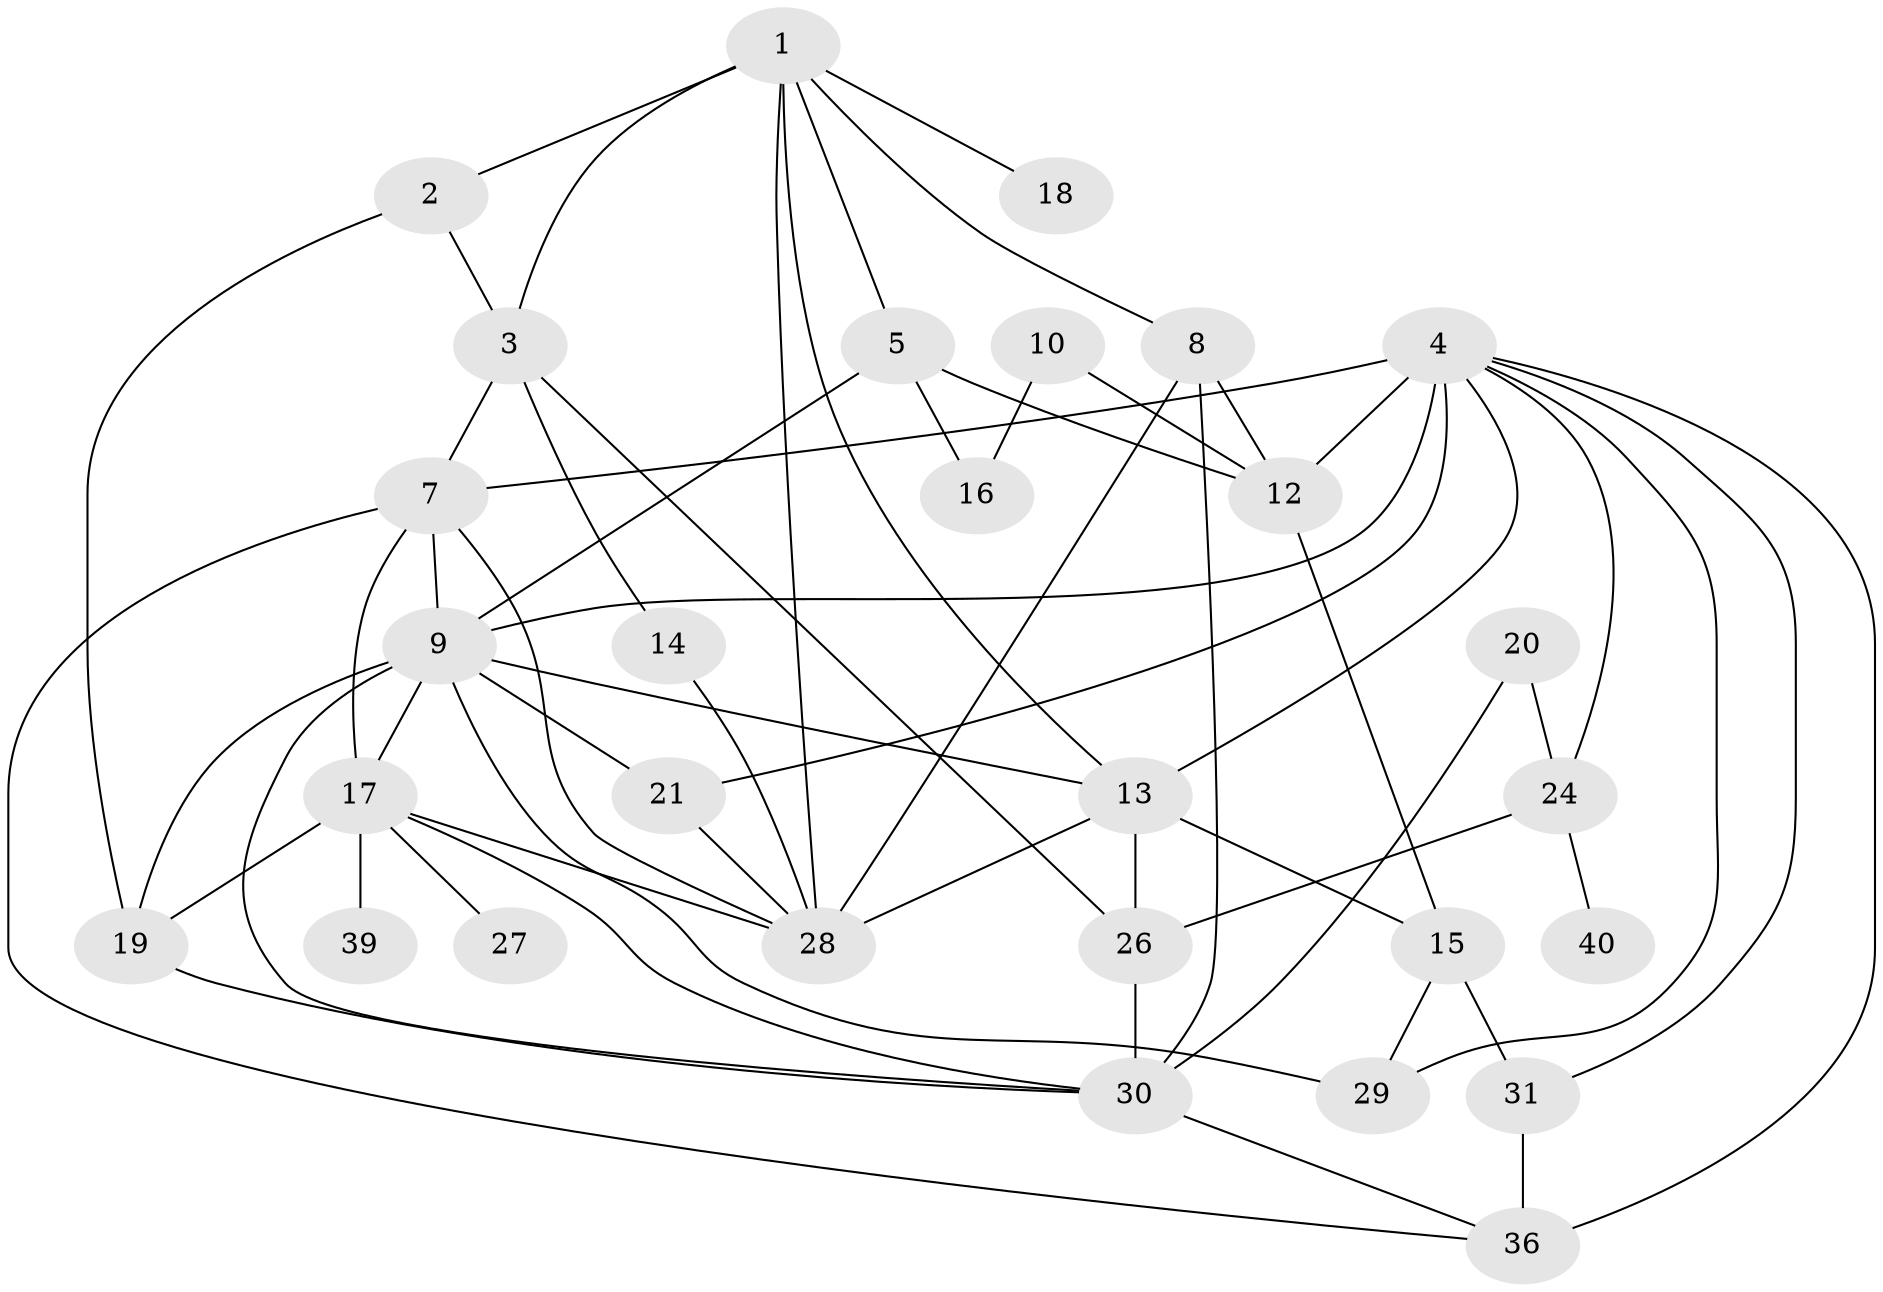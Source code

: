 // original degree distribution, {5: 0.10784313725490197, 1: 0.20588235294117646, 4: 0.06862745098039216, 6: 0.029411764705882353, 0: 0.09803921568627451, 3: 0.2647058823529412, 7: 0.029411764705882353, 2: 0.19607843137254902}
// Generated by graph-tools (version 1.1) at 2025/48/03/04/25 22:48:26]
// undirected, 29 vertices, 60 edges
graph export_dot {
  node [color=gray90,style=filled];
  1;
  2;
  3;
  4;
  5;
  7;
  8;
  9;
  10;
  12;
  13;
  14;
  15;
  16;
  17;
  18;
  19;
  20;
  21;
  24;
  26;
  27;
  28;
  29;
  30;
  31;
  36;
  39;
  40;
  1 -- 2 [weight=1.0];
  1 -- 3 [weight=1.0];
  1 -- 5 [weight=1.0];
  1 -- 8 [weight=1.0];
  1 -- 13 [weight=1.0];
  1 -- 18 [weight=1.0];
  1 -- 28 [weight=1.0];
  2 -- 3 [weight=1.0];
  2 -- 19 [weight=1.0];
  3 -- 7 [weight=1.0];
  3 -- 14 [weight=1.0];
  3 -- 26 [weight=1.0];
  4 -- 7 [weight=1.0];
  4 -- 9 [weight=2.0];
  4 -- 12 [weight=4.0];
  4 -- 13 [weight=1.0];
  4 -- 21 [weight=2.0];
  4 -- 24 [weight=1.0];
  4 -- 29 [weight=1.0];
  4 -- 31 [weight=1.0];
  4 -- 36 [weight=1.0];
  5 -- 9 [weight=1.0];
  5 -- 12 [weight=1.0];
  5 -- 16 [weight=1.0];
  7 -- 9 [weight=1.0];
  7 -- 17 [weight=1.0];
  7 -- 28 [weight=1.0];
  7 -- 36 [weight=1.0];
  8 -- 12 [weight=1.0];
  8 -- 28 [weight=1.0];
  8 -- 30 [weight=1.0];
  9 -- 13 [weight=1.0];
  9 -- 17 [weight=1.0];
  9 -- 19 [weight=1.0];
  9 -- 21 [weight=2.0];
  9 -- 29 [weight=1.0];
  9 -- 30 [weight=1.0];
  10 -- 12 [weight=1.0];
  10 -- 16 [weight=1.0];
  12 -- 15 [weight=1.0];
  13 -- 15 [weight=1.0];
  13 -- 26 [weight=1.0];
  13 -- 28 [weight=1.0];
  14 -- 28 [weight=1.0];
  15 -- 29 [weight=1.0];
  15 -- 31 [weight=1.0];
  17 -- 19 [weight=1.0];
  17 -- 27 [weight=1.0];
  17 -- 28 [weight=2.0];
  17 -- 30 [weight=1.0];
  17 -- 39 [weight=1.0];
  19 -- 30 [weight=1.0];
  20 -- 24 [weight=1.0];
  20 -- 30 [weight=1.0];
  21 -- 28 [weight=1.0];
  24 -- 26 [weight=1.0];
  24 -- 40 [weight=1.0];
  26 -- 30 [weight=1.0];
  30 -- 36 [weight=1.0];
  31 -- 36 [weight=2.0];
}
